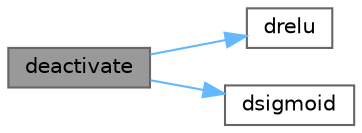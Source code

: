 digraph "deactivate"
{
 // LATEX_PDF_SIZE
  bgcolor="transparent";
  edge [fontname=Helvetica,fontsize=10,labelfontname=Helvetica,labelfontsize=10];
  node [fontname=Helvetica,fontsize=10,shape=box,height=0.2,width=0.4];
  rankdir="LR";
  Node1 [id="Node000001",label="deactivate",height=0.2,width=0.4,color="gray40", fillcolor="grey60", style="filled", fontcolor="black",tooltip=" "];
  Node1 -> Node2 [id="edge1_Node000001_Node000002",color="steelblue1",style="solid",tooltip=" "];
  Node2 [id="Node000002",label="drelu",height=0.2,width=0.4,color="grey40", fillcolor="white", style="filled",URL="$dnn_8hpp.html#adaf29d1ed47eb1a47cf4fce7a2f4ec31",tooltip=" "];
  Node1 -> Node3 [id="edge2_Node000001_Node000003",color="steelblue1",style="solid",tooltip=" "];
  Node3 [id="Node000003",label="dsigmoid",height=0.2,width=0.4,color="grey40", fillcolor="white", style="filled",URL="$dnn_8hpp.html#a4c90081c763859174ca793699b2ec16c",tooltip=" "];
}
